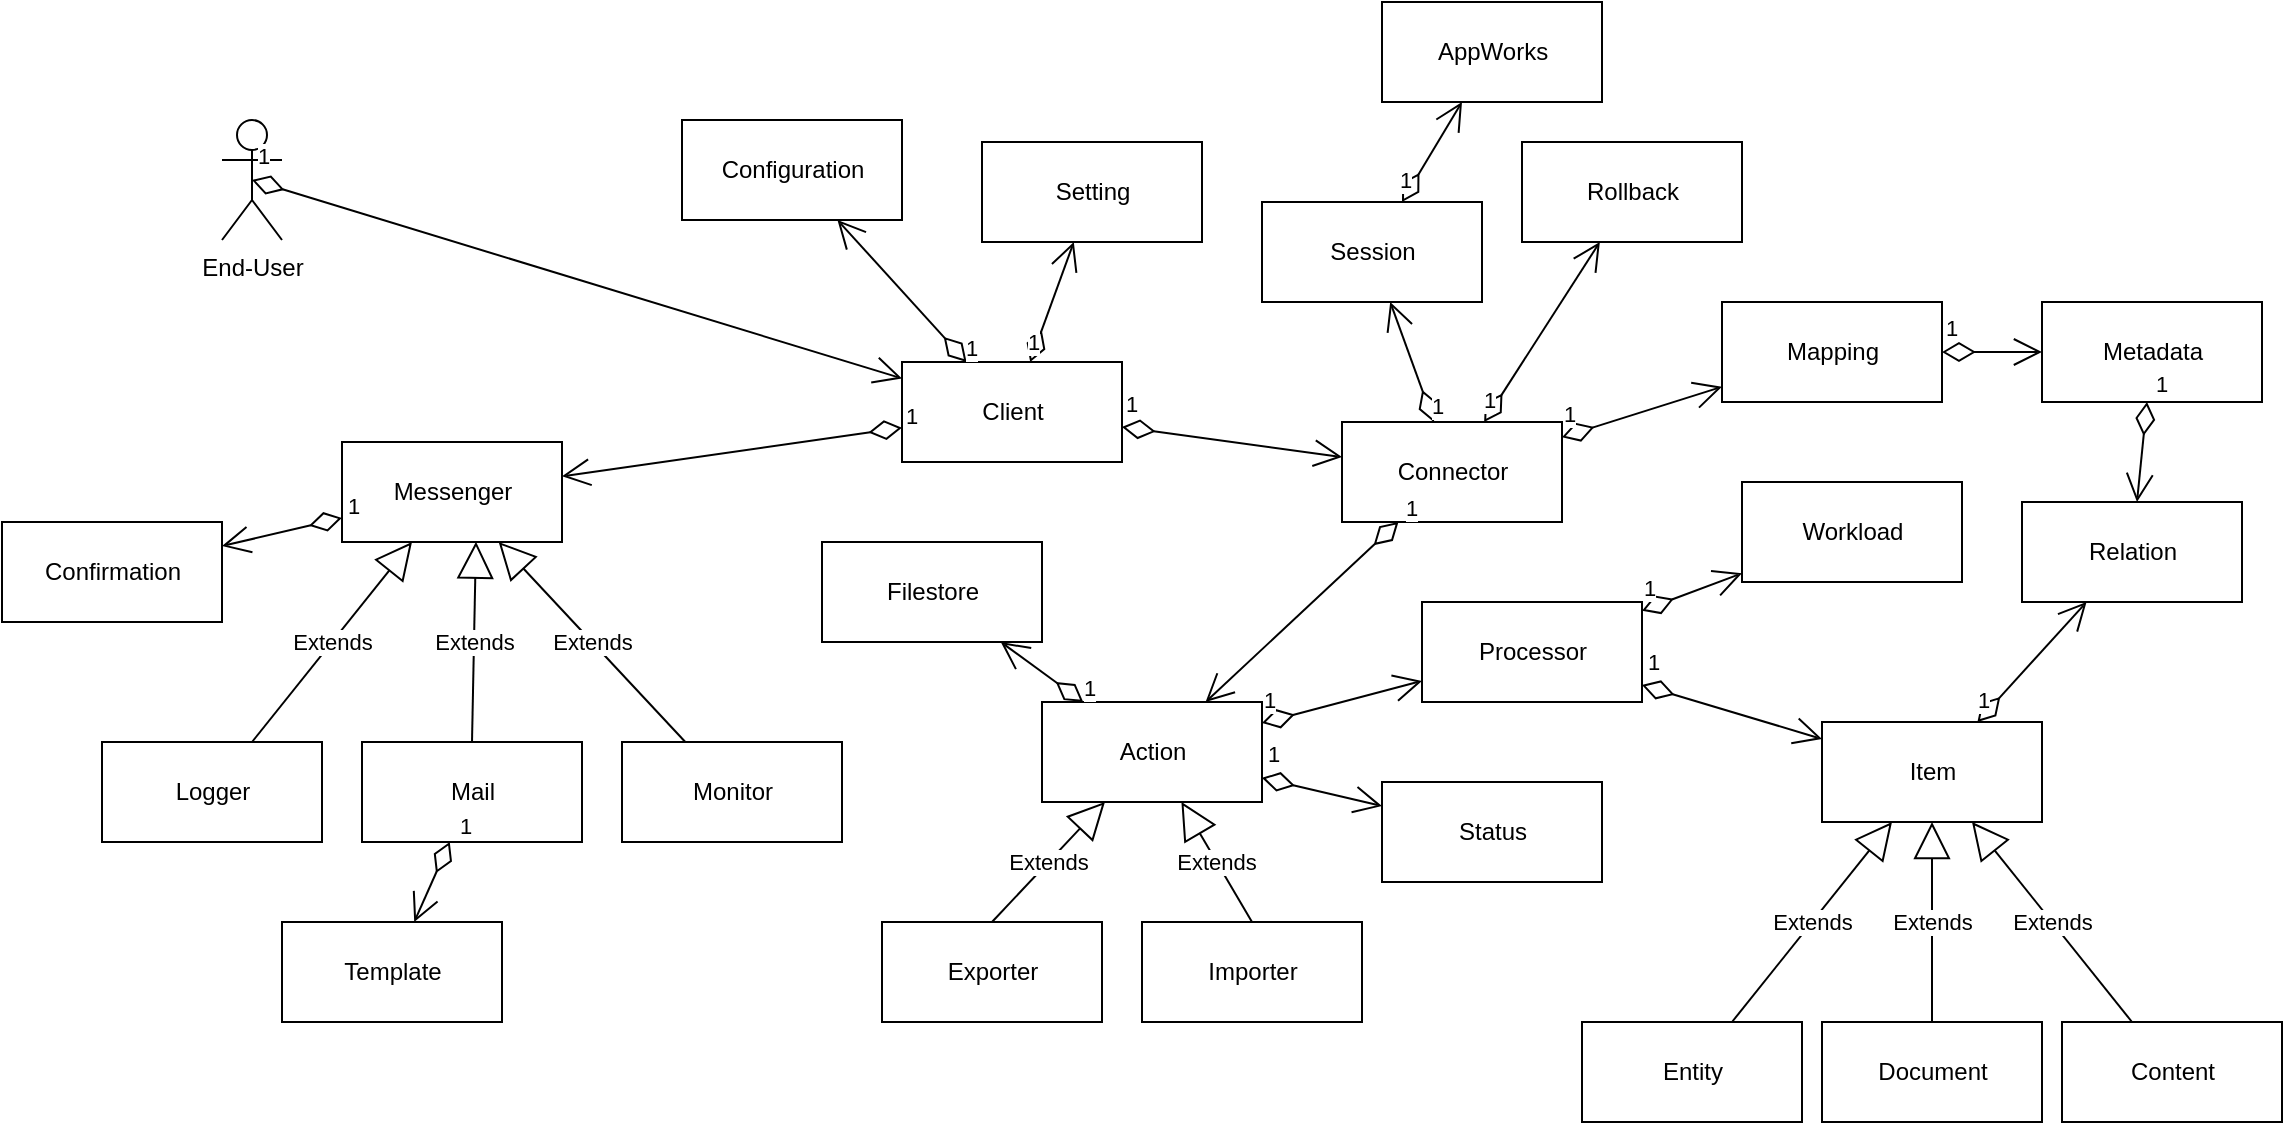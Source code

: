 <mxfile version="12.7.9" type="device"><diagram id="q5ux9noqPazo0I6m2LNO" name="Page-1"><mxGraphModel dx="2062" dy="769" grid="1" gridSize="10" guides="1" tooltips="1" connect="1" arrows="1" fold="1" page="1" pageScale="1" pageWidth="1169" pageHeight="827" math="0" shadow="0"><root><mxCell id="0"/><mxCell id="1" parent="0"/><mxCell id="BX1o7DljJwPnwcRTYmU_-1" value="Client" style="html=1;" vertex="1" parent="1"><mxGeometry x="460" y="200" width="110" height="50" as="geometry"/></mxCell><mxCell id="BX1o7DljJwPnwcRTYmU_-2" value="Processor" style="html=1;" vertex="1" parent="1"><mxGeometry x="720" y="320" width="110" height="50" as="geometry"/></mxCell><mxCell id="BX1o7DljJwPnwcRTYmU_-3" value="Confirmation" style="html=1;" vertex="1" parent="1"><mxGeometry x="10" y="280" width="110" height="50" as="geometry"/></mxCell><mxCell id="BX1o7DljJwPnwcRTYmU_-4" value="Connector" style="html=1;" vertex="1" parent="1"><mxGeometry x="680" y="230" width="110" height="50" as="geometry"/></mxCell><mxCell id="BX1o7DljJwPnwcRTYmU_-5" value="Content" style="html=1;" vertex="1" parent="1"><mxGeometry x="1040" y="530" width="110" height="50" as="geometry"/></mxCell><mxCell id="BX1o7DljJwPnwcRTYmU_-7" value="Setting" style="html=1;" vertex="1" parent="1"><mxGeometry x="500" y="90" width="110" height="50" as="geometry"/></mxCell><mxCell id="BX1o7DljJwPnwcRTYmU_-8" value="Entity" style="html=1;" vertex="1" parent="1"><mxGeometry x="800" y="530" width="110" height="50" as="geometry"/></mxCell><mxCell id="BX1o7DljJwPnwcRTYmU_-9" value="End-User" style="shape=umlActor;verticalLabelPosition=bottom;labelBackgroundColor=#ffffff;verticalAlign=top;html=1;" vertex="1" parent="1"><mxGeometry x="120" y="79" width="30" height="60" as="geometry"/></mxCell><mxCell id="BX1o7DljJwPnwcRTYmU_-10" value="Exporter" style="html=1;" vertex="1" parent="1"><mxGeometry x="450" y="480" width="110" height="50" as="geometry"/></mxCell><mxCell id="BX1o7DljJwPnwcRTYmU_-13" value="Importer" style="html=1;" vertex="1" parent="1"><mxGeometry x="580" y="480" width="110" height="50" as="geometry"/></mxCell><mxCell id="BX1o7DljJwPnwcRTYmU_-14" value="Item" style="html=1;" vertex="1" parent="1"><mxGeometry x="920" y="380" width="110" height="50" as="geometry"/></mxCell><mxCell id="BX1o7DljJwPnwcRTYmU_-16" value="Logger" style="html=1;" vertex="1" parent="1"><mxGeometry x="60" y="390" width="110" height="50" as="geometry"/></mxCell><mxCell id="BX1o7DljJwPnwcRTYmU_-17" value="Mail" style="html=1;" vertex="1" parent="1"><mxGeometry x="190" y="390" width="110" height="50" as="geometry"/></mxCell><mxCell id="BX1o7DljJwPnwcRTYmU_-18" value="Template" style="html=1;" vertex="1" parent="1"><mxGeometry x="150" y="480" width="110" height="50" as="geometry"/></mxCell><mxCell id="BX1o7DljJwPnwcRTYmU_-19" value="Mapping" style="html=1;" vertex="1" parent="1"><mxGeometry x="870" y="170" width="110" height="50" as="geometry"/></mxCell><mxCell id="BX1o7DljJwPnwcRTYmU_-20" value="Messenger" style="html=1;" vertex="1" parent="1"><mxGeometry x="180" y="240" width="110" height="50" as="geometry"/></mxCell><mxCell id="BX1o7DljJwPnwcRTYmU_-21" value="Metadata" style="html=1;" vertex="1" parent="1"><mxGeometry x="1030" y="170" width="110" height="50" as="geometry"/></mxCell><mxCell id="BX1o7DljJwPnwcRTYmU_-24" value="Relation" style="html=1;" vertex="1" parent="1"><mxGeometry x="1020" y="270" width="110" height="50" as="geometry"/></mxCell><mxCell id="BX1o7DljJwPnwcRTYmU_-25" value="Rollback" style="html=1;" vertex="1" parent="1"><mxGeometry x="770" y="90" width="110" height="50" as="geometry"/></mxCell><mxCell id="BX1o7DljJwPnwcRTYmU_-26" value="Status" style="html=1;" vertex="1" parent="1"><mxGeometry x="700" y="410" width="110" height="50" as="geometry"/></mxCell><mxCell id="BX1o7DljJwPnwcRTYmU_-29" value="Workload" style="html=1;" vertex="1" parent="1"><mxGeometry x="880" y="260" width="110" height="50" as="geometry"/></mxCell><mxCell id="BX1o7DljJwPnwcRTYmU_-31" value="Extends" style="endArrow=block;endSize=16;endFill=0;html=1;exitX=0.5;exitY=0;exitDx=0;exitDy=0;" edge="1" parent="1" source="BX1o7DljJwPnwcRTYmU_-10" target="BX1o7DljJwPnwcRTYmU_-65"><mxGeometry width="160" relative="1" as="geometry"><mxPoint x="580" y="470" as="sourcePoint"/><mxPoint x="740" y="470" as="targetPoint"/></mxGeometry></mxCell><mxCell id="BX1o7DljJwPnwcRTYmU_-32" value="Extends" style="endArrow=block;endSize=16;endFill=0;html=1;exitX=0.5;exitY=0;exitDx=0;exitDy=0;" edge="1" parent="1" source="BX1o7DljJwPnwcRTYmU_-13" target="BX1o7DljJwPnwcRTYmU_-65"><mxGeometry width="160" relative="1" as="geometry"><mxPoint x="690" y="530" as="sourcePoint"/><mxPoint x="850" y="530" as="targetPoint"/></mxGeometry></mxCell><mxCell id="BX1o7DljJwPnwcRTYmU_-35" value="1" style="endArrow=open;html=1;endSize=12;startArrow=diamondThin;startSize=14;startFill=0;align=left;verticalAlign=bottom;strokeColor=#000000;" edge="1" parent="1" source="BX1o7DljJwPnwcRTYmU_-1" target="BX1o7DljJwPnwcRTYmU_-7"><mxGeometry x="-1" y="3" relative="1" as="geometry"><mxPoint x="590" y="225" as="sourcePoint"/><mxPoint x="910" y="410" as="targetPoint"/></mxGeometry></mxCell><mxCell id="BX1o7DljJwPnwcRTYmU_-36" value="Extends" style="endArrow=block;endSize=16;endFill=0;html=1;strokeColor=#000000;" edge="1" parent="1" source="BX1o7DljJwPnwcRTYmU_-8" target="BX1o7DljJwPnwcRTYmU_-14"><mxGeometry width="160" relative="1" as="geometry"><mxPoint x="905" y="500" as="sourcePoint"/><mxPoint x="990" y="560" as="targetPoint"/></mxGeometry></mxCell><mxCell id="BX1o7DljJwPnwcRTYmU_-37" value="Extends" style="endArrow=block;endSize=16;endFill=0;html=1;strokeColor=#000000;" edge="1" parent="1" source="BX1o7DljJwPnwcRTYmU_-5" target="BX1o7DljJwPnwcRTYmU_-14"><mxGeometry width="160" relative="1" as="geometry"><mxPoint x="1080" y="530" as="sourcePoint"/><mxPoint x="990" y="390" as="targetPoint"/></mxGeometry></mxCell><mxCell id="BX1o7DljJwPnwcRTYmU_-38" value="Extends" style="endArrow=block;endSize=16;endFill=0;html=1;strokeColor=#000000;entryX=0.609;entryY=0.997;entryDx=0;entryDy=0;exitX=0.5;exitY=0;exitDx=0;exitDy=0;entryPerimeter=0;" edge="1" parent="1" source="BX1o7DljJwPnwcRTYmU_-17" target="BX1o7DljJwPnwcRTYmU_-20"><mxGeometry width="160" relative="1" as="geometry"><mxPoint x="390" y="620" as="sourcePoint"/><mxPoint x="442.5" y="450" as="targetPoint"/></mxGeometry></mxCell><mxCell id="BX1o7DljJwPnwcRTYmU_-39" value="Extends" style="endArrow=block;endSize=16;endFill=0;html=1;strokeColor=#000000;" edge="1" parent="1" source="BX1o7DljJwPnwcRTYmU_-16" target="BX1o7DljJwPnwcRTYmU_-20"><mxGeometry width="160" relative="1" as="geometry"><mxPoint x="310" y="640" as="sourcePoint"/><mxPoint x="387.5" y="450" as="targetPoint"/></mxGeometry></mxCell><mxCell id="BX1o7DljJwPnwcRTYmU_-40" value="1" style="endArrow=open;html=1;endSize=12;startArrow=diamondThin;startSize=14;startFill=0;align=left;verticalAlign=bottom;strokeColor=#000000;" edge="1" parent="1" source="BX1o7DljJwPnwcRTYmU_-17" target="BX1o7DljJwPnwcRTYmU_-18"><mxGeometry x="-1" y="3" relative="1" as="geometry"><mxPoint x="290" y="700" as="sourcePoint"/><mxPoint x="450" y="700" as="targetPoint"/></mxGeometry></mxCell><mxCell id="BX1o7DljJwPnwcRTYmU_-44" value="1" style="endArrow=open;html=1;endSize=12;startArrow=diamondThin;startSize=14;startFill=0;align=left;verticalAlign=bottom;strokeColor=#000000;" edge="1" parent="1" source="BX1o7DljJwPnwcRTYmU_-19" target="BX1o7DljJwPnwcRTYmU_-21"><mxGeometry x="-1" y="3" relative="1" as="geometry"><mxPoint x="1100" y="110" as="sourcePoint"/><mxPoint x="1260" y="110" as="targetPoint"/></mxGeometry></mxCell><mxCell id="BX1o7DljJwPnwcRTYmU_-50" value="1" style="endArrow=open;html=1;endSize=12;startArrow=diamondThin;startSize=14;startFill=0;align=left;verticalAlign=bottom;strokeColor=#000000;" edge="1" parent="1" source="BX1o7DljJwPnwcRTYmU_-21" target="BX1o7DljJwPnwcRTYmU_-24"><mxGeometry x="-1" y="3" relative="1" as="geometry"><mxPoint x="1330" y="640" as="sourcePoint"/><mxPoint x="1490" y="640" as="targetPoint"/></mxGeometry></mxCell><mxCell id="BX1o7DljJwPnwcRTYmU_-51" value="1" style="endArrow=open;html=1;endSize=12;startArrow=diamondThin;startSize=14;startFill=0;align=left;verticalAlign=bottom;strokeColor=#000000;" edge="1" parent="1" source="BX1o7DljJwPnwcRTYmU_-1" target="BX1o7DljJwPnwcRTYmU_-20"><mxGeometry x="-1" y="3" relative="1" as="geometry"><mxPoint x="590" y="380" as="sourcePoint"/><mxPoint x="750" y="380" as="targetPoint"/></mxGeometry></mxCell><mxCell id="BX1o7DljJwPnwcRTYmU_-58" value="1" style="endArrow=open;html=1;endSize=12;startArrow=diamondThin;startSize=14;startFill=0;align=left;verticalAlign=bottom;strokeColor=#000000;" edge="1" parent="1" source="BX1o7DljJwPnwcRTYmU_-2" target="BX1o7DljJwPnwcRTYmU_-14"><mxGeometry x="-1" y="3" relative="1" as="geometry"><mxPoint x="810" y="-180" as="sourcePoint"/><mxPoint x="970" y="-180" as="targetPoint"/></mxGeometry></mxCell><mxCell id="BX1o7DljJwPnwcRTYmU_-60" value="1" style="endArrow=open;html=1;endSize=12;startArrow=diamondThin;startSize=14;startFill=0;align=left;verticalAlign=bottom;strokeColor=#000000;" edge="1" parent="1" source="BX1o7DljJwPnwcRTYmU_-4" target="BX1o7DljJwPnwcRTYmU_-25"><mxGeometry x="-1" y="3" relative="1" as="geometry"><mxPoint x="880" y="-130" as="sourcePoint"/><mxPoint x="1040" y="-130" as="targetPoint"/></mxGeometry></mxCell><mxCell id="BX1o7DljJwPnwcRTYmU_-61" value="1" style="endArrow=open;html=1;endSize=12;startArrow=diamondThin;startSize=14;startFill=0;align=left;verticalAlign=bottom;strokeColor=#000000;exitX=0.5;exitY=0.5;exitDx=0;exitDy=0;exitPerimeter=0;" edge="1" parent="1" source="BX1o7DljJwPnwcRTYmU_-9" target="BX1o7DljJwPnwcRTYmU_-1"><mxGeometry x="-1" y="3" relative="1" as="geometry"><mxPoint x="60" y="640" as="sourcePoint"/><mxPoint x="220" y="640" as="targetPoint"/></mxGeometry></mxCell><mxCell id="BX1o7DljJwPnwcRTYmU_-63" value="1" style="endArrow=open;html=1;endSize=12;startArrow=diamondThin;startSize=14;startFill=0;align=left;verticalAlign=bottom;strokeColor=#000000;" edge="1" parent="1" source="BX1o7DljJwPnwcRTYmU_-1" target="BX1o7DljJwPnwcRTYmU_-4"><mxGeometry x="-1" y="3" relative="1" as="geometry"><mxPoint x="570" y="150" as="sourcePoint"/><mxPoint x="730" y="150" as="targetPoint"/></mxGeometry></mxCell><mxCell id="BX1o7DljJwPnwcRTYmU_-65" value="Action" style="html=1;" vertex="1" parent="1"><mxGeometry x="530" y="370" width="110" height="50" as="geometry"/></mxCell><mxCell id="BX1o7DljJwPnwcRTYmU_-67" value="1" style="endArrow=open;html=1;endSize=12;startArrow=diamondThin;startSize=14;startFill=0;align=left;verticalAlign=bottom;strokeColor=#000000;" edge="1" parent="1" source="BX1o7DljJwPnwcRTYmU_-4" target="BX1o7DljJwPnwcRTYmU_-65"><mxGeometry x="-1" y="3" relative="1" as="geometry"><mxPoint x="898.462" y="160" as="sourcePoint"/><mxPoint x="781.538" y="240" as="targetPoint"/></mxGeometry></mxCell><mxCell id="BX1o7DljJwPnwcRTYmU_-68" value="Session" style="html=1;" vertex="1" parent="1"><mxGeometry x="640" y="120" width="110" height="50" as="geometry"/></mxCell><mxCell id="BX1o7DljJwPnwcRTYmU_-69" value="1" style="endArrow=open;html=1;endSize=12;startArrow=diamondThin;startSize=14;startFill=0;align=left;verticalAlign=bottom;strokeColor=#000000;" edge="1" parent="1" source="BX1o7DljJwPnwcRTYmU_-4" target="BX1o7DljJwPnwcRTYmU_-68"><mxGeometry x="-1" y="3" relative="1" as="geometry"><mxPoint x="720" y="170" as="sourcePoint"/><mxPoint x="870" y="278.889" as="targetPoint"/></mxGeometry></mxCell><mxCell id="BX1o7DljJwPnwcRTYmU_-70" value="AppWorks" style="html=1;" vertex="1" parent="1"><mxGeometry x="700" y="20" width="110" height="50" as="geometry"/></mxCell><mxCell id="BX1o7DljJwPnwcRTYmU_-71" value="1" style="endArrow=open;html=1;endSize=12;startArrow=diamondThin;startSize=14;startFill=0;align=left;verticalAlign=bottom;strokeColor=#000000;" edge="1" parent="1" source="BX1o7DljJwPnwcRTYmU_-68" target="BX1o7DljJwPnwcRTYmU_-70"><mxGeometry x="-1" y="3" relative="1" as="geometry"><mxPoint x="690" y="255.294" as="sourcePoint"/><mxPoint x="630" y="244.706" as="targetPoint"/></mxGeometry></mxCell><mxCell id="BX1o7DljJwPnwcRTYmU_-72" value="Configuration" style="html=1;" vertex="1" parent="1"><mxGeometry x="350" y="79" width="110" height="50" as="geometry"/></mxCell><mxCell id="BX1o7DljJwPnwcRTYmU_-73" value="1" style="endArrow=open;html=1;endSize=12;startArrow=diamondThin;startSize=14;startFill=0;align=left;verticalAlign=bottom;strokeColor=#000000;" edge="1" parent="1" source="BX1o7DljJwPnwcRTYmU_-1" target="BX1o7DljJwPnwcRTYmU_-72"><mxGeometry x="-1" y="3" relative="1" as="geometry"><mxPoint x="525" y="210" as="sourcePoint"/><mxPoint x="545" y="140" as="targetPoint"/></mxGeometry></mxCell><mxCell id="BX1o7DljJwPnwcRTYmU_-74" value="Monitor" style="html=1;" vertex="1" parent="1"><mxGeometry x="320" y="390" width="110" height="50" as="geometry"/></mxCell><mxCell id="BX1o7DljJwPnwcRTYmU_-75" value="Extends" style="endArrow=block;endSize=16;endFill=0;html=1;strokeColor=#000000;" edge="1" parent="1" source="BX1o7DljJwPnwcRTYmU_-74" target="BX1o7DljJwPnwcRTYmU_-20"><mxGeometry width="160" relative="1" as="geometry"><mxPoint x="415" y="410" as="sourcePoint"/><mxPoint x="366.99" y="349.85" as="targetPoint"/></mxGeometry></mxCell><mxCell id="BX1o7DljJwPnwcRTYmU_-76" value="1" style="endArrow=open;html=1;endSize=12;startArrow=diamondThin;startSize=14;startFill=0;align=left;verticalAlign=bottom;strokeColor=#000000;" edge="1" parent="1" source="BX1o7DljJwPnwcRTYmU_-4" target="BX1o7DljJwPnwcRTYmU_-19"><mxGeometry x="-1" y="3" relative="1" as="geometry"><mxPoint x="757.5" y="290" as="sourcePoint"/><mxPoint x="782.5" y="340" as="targetPoint"/></mxGeometry></mxCell><mxCell id="BX1o7DljJwPnwcRTYmU_-77" value="1" style="endArrow=open;html=1;endSize=12;startArrow=diamondThin;startSize=14;startFill=0;align=left;verticalAlign=bottom;strokeColor=#000000;" edge="1" parent="1" source="BX1o7DljJwPnwcRTYmU_-14" target="BX1o7DljJwPnwcRTYmU_-24"><mxGeometry x="-1" y="3" relative="1" as="geometry"><mxPoint x="1338.333" y="480" as="sourcePoint"/><mxPoint x="1291.667" y="410" as="targetPoint"/></mxGeometry></mxCell><mxCell id="BX1o7DljJwPnwcRTYmU_-78" value="Document" style="html=1;" vertex="1" parent="1"><mxGeometry x="920" y="530" width="110" height="50" as="geometry"/></mxCell><mxCell id="BX1o7DljJwPnwcRTYmU_-79" value="Extends" style="endArrow=block;endSize=16;endFill=0;html=1;strokeColor=#000000;" edge="1" parent="1" source="BX1o7DljJwPnwcRTYmU_-78" target="BX1o7DljJwPnwcRTYmU_-14"><mxGeometry width="160" relative="1" as="geometry"><mxPoint x="1033.462" y="520" as="sourcePoint"/><mxPoint x="996.538" y="440" as="targetPoint"/></mxGeometry></mxCell><mxCell id="BX1o7DljJwPnwcRTYmU_-80" value="1" style="endArrow=open;html=1;endSize=12;startArrow=diamondThin;startSize=14;startFill=0;align=left;verticalAlign=bottom;strokeColor=#000000;" edge="1" parent="1" source="BX1o7DljJwPnwcRTYmU_-65" target="BX1o7DljJwPnwcRTYmU_-26"><mxGeometry x="-1" y="3" relative="1" as="geometry"><mxPoint x="690" y="265" as="sourcePoint"/><mxPoint x="600" y="265" as="targetPoint"/></mxGeometry></mxCell><mxCell id="BX1o7DljJwPnwcRTYmU_-81" value="1" style="endArrow=open;html=1;endSize=12;startArrow=diamondThin;startSize=14;startFill=0;align=left;verticalAlign=bottom;strokeColor=#000000;" edge="1" parent="1" source="BX1o7DljJwPnwcRTYmU_-65" target="BX1o7DljJwPnwcRTYmU_-2"><mxGeometry x="-1" y="3" relative="1" as="geometry"><mxPoint x="660" y="404.412" as="sourcePoint"/><mxPoint x="720" y="425.588" as="targetPoint"/></mxGeometry></mxCell><mxCell id="BX1o7DljJwPnwcRTYmU_-82" value="Filestore" style="html=1;" vertex="1" parent="1"><mxGeometry x="420" y="290" width="110" height="50" as="geometry"/></mxCell><mxCell id="BX1o7DljJwPnwcRTYmU_-83" value="1" style="endArrow=open;html=1;endSize=12;startArrow=diamondThin;startSize=14;startFill=0;align=left;verticalAlign=bottom;strokeColor=#000000;" edge="1" parent="1" source="BX1o7DljJwPnwcRTYmU_-65" target="BX1o7DljJwPnwcRTYmU_-82"><mxGeometry x="-1" y="3" relative="1" as="geometry"><mxPoint x="660" y="399.474" as="sourcePoint"/><mxPoint x="740" y="420.526" as="targetPoint"/></mxGeometry></mxCell><mxCell id="BX1o7DljJwPnwcRTYmU_-84" value="1" style="endArrow=open;html=1;endSize=12;startArrow=diamondThin;startSize=14;startFill=0;align=left;verticalAlign=bottom;strokeColor=#000000;" edge="1" parent="1" source="BX1o7DljJwPnwcRTYmU_-20" target="BX1o7DljJwPnwcRTYmU_-3"><mxGeometry x="-1" y="3" relative="1" as="geometry"><mxPoint x="502.273" y="210" as="sourcePoint"/><mxPoint x="437.727" y="139" as="targetPoint"/></mxGeometry></mxCell><mxCell id="BX1o7DljJwPnwcRTYmU_-85" value="1" style="endArrow=open;html=1;endSize=12;startArrow=diamondThin;startSize=14;startFill=0;align=left;verticalAlign=bottom;strokeColor=#000000;" edge="1" parent="1" source="BX1o7DljJwPnwcRTYmU_-2" target="BX1o7DljJwPnwcRTYmU_-29"><mxGeometry x="-1" y="3" relative="1" as="geometry"><mxPoint x="890" y="342.8" as="sourcePoint"/><mxPoint x="1030" y="337.2" as="targetPoint"/></mxGeometry></mxCell></root></mxGraphModel></diagram></mxfile>